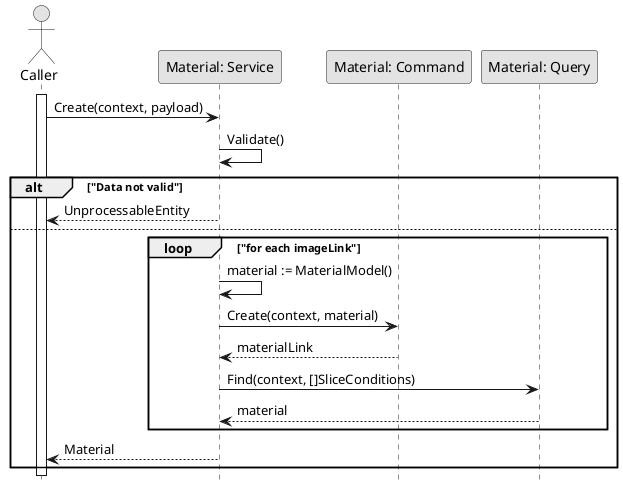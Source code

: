 @startuml CreateMaterial

skinparam Monochrome true
skinparam Shadowing false
hide footbox

actor Caller
participant "Material: Service" as MaterialService
participant "Material: Command" as MaterialCommand
participant "Material: Query" as MaterialQuery

activate Caller

Caller->MaterialService: Create(context, payload)
MaterialService->MaterialService: Validate()

alt "Data not valid"
    MaterialService-->Caller: UnprocessableEntity
else
    loop "for each imageLink"
        MaterialService->MaterialService: material := MaterialModel()
        MaterialService->MaterialCommand: Create(context, material)
        MaterialCommand-->MaterialService: materialLink

        MaterialService->MaterialQuery: Find(context, []SliceConditions)
        MaterialQuery-->MaterialService: material
    end
    MaterialService-->Caller: Material
end

@enduml